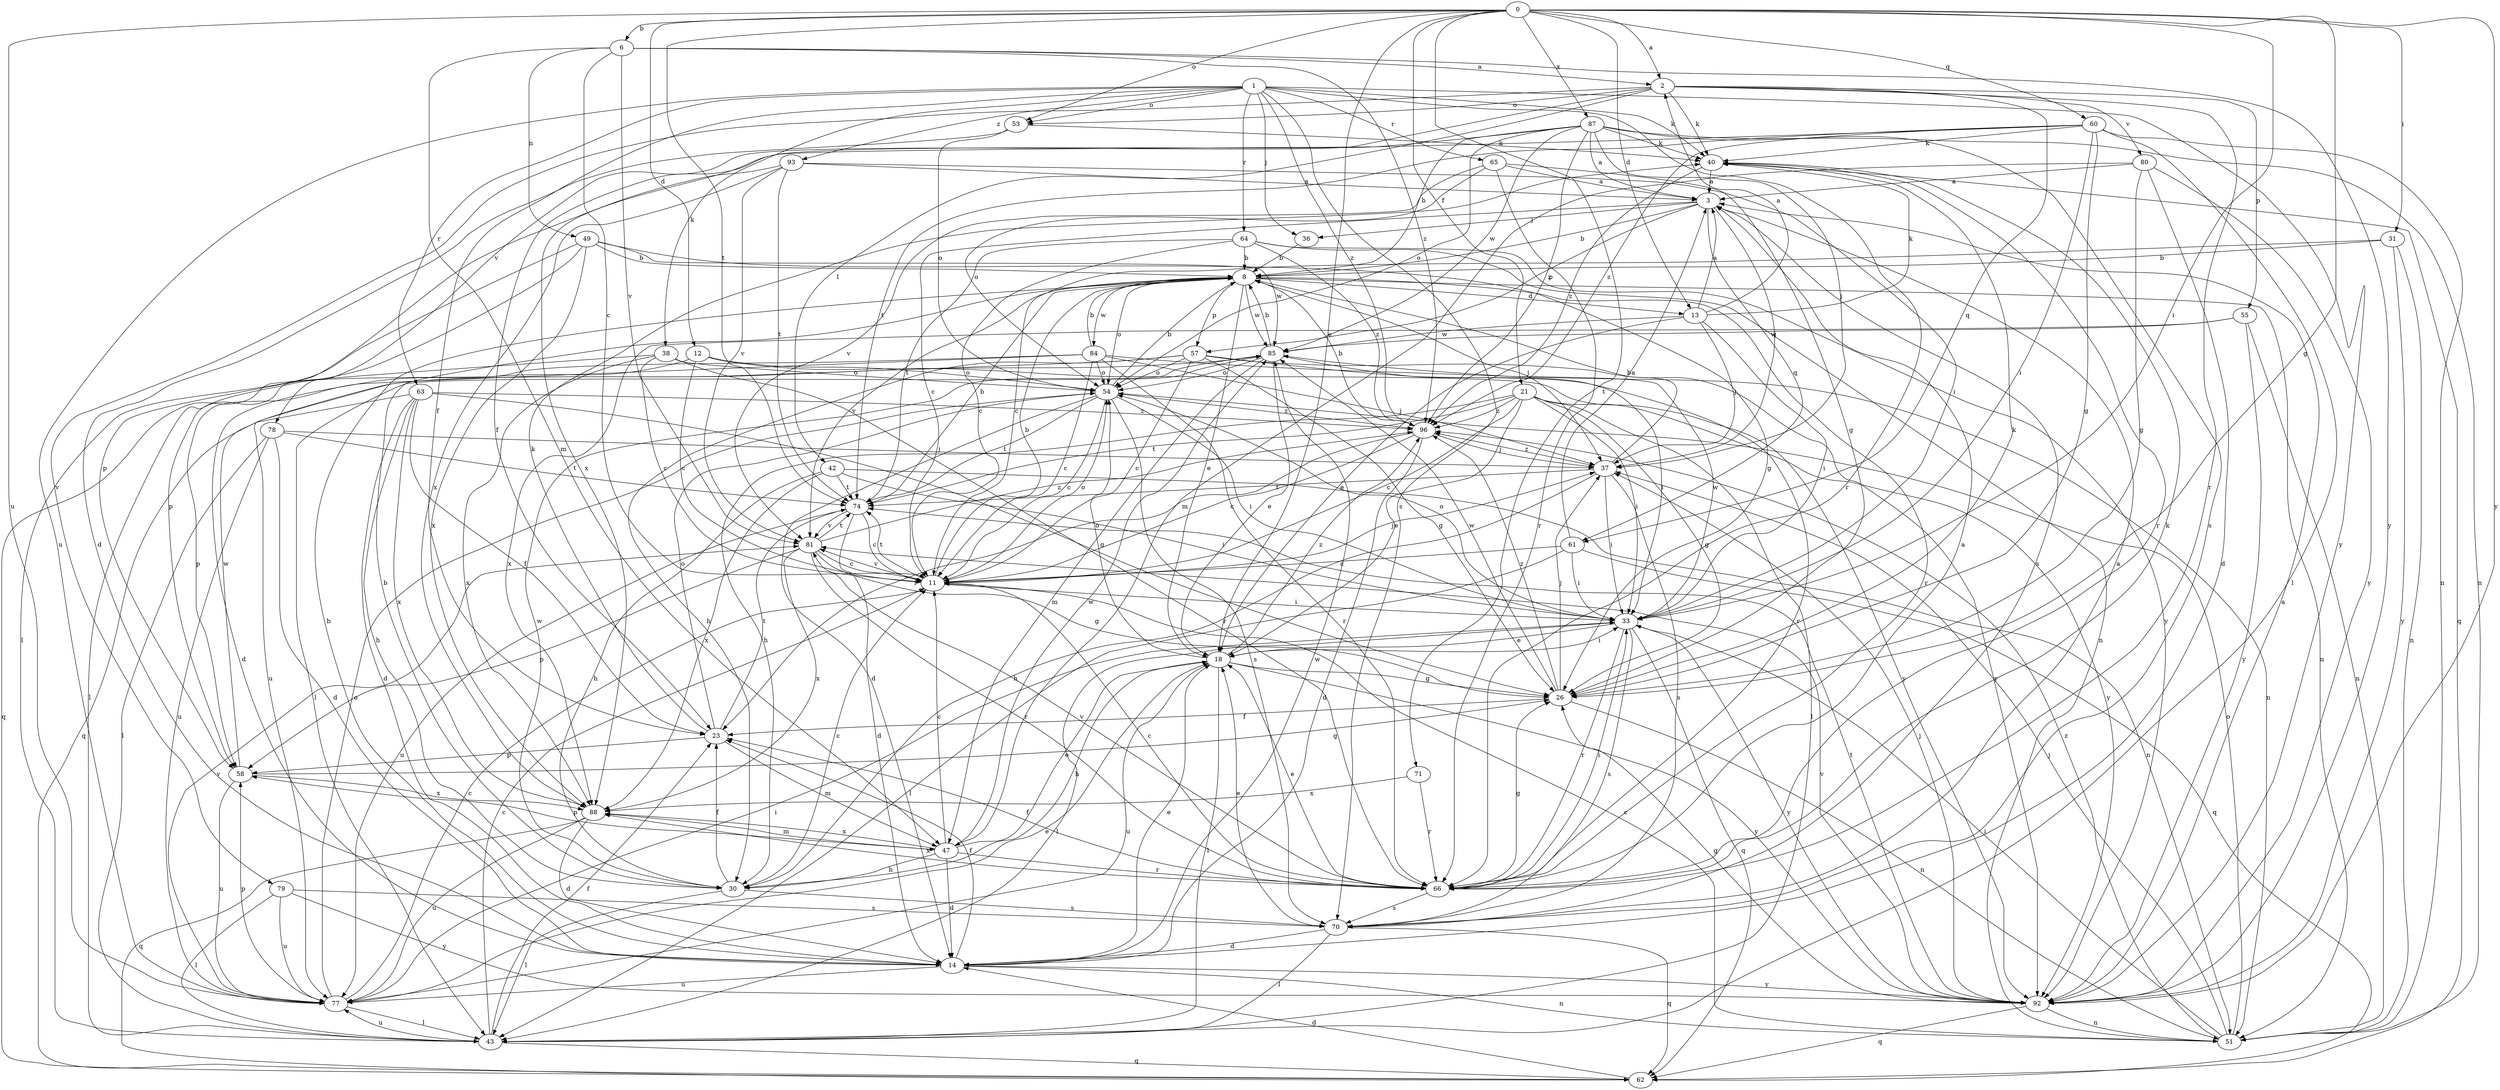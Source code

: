 strict digraph  {
0;
1;
2;
3;
6;
8;
11;
12;
13;
14;
18;
21;
23;
26;
30;
31;
33;
36;
37;
38;
40;
42;
43;
47;
49;
51;
53;
54;
55;
57;
58;
60;
61;
62;
63;
64;
65;
66;
70;
71;
74;
77;
78;
79;
80;
81;
84;
85;
87;
88;
92;
93;
96;
0 -> 2  [label=a];
0 -> 6  [label=b];
0 -> 12  [label=d];
0 -> 13  [label=d];
0 -> 18  [label=e];
0 -> 21  [label=f];
0 -> 26  [label=g];
0 -> 31  [label=i];
0 -> 33  [label=i];
0 -> 53  [label=o];
0 -> 60  [label=q];
0 -> 71  [label=t];
0 -> 74  [label=t];
0 -> 77  [label=u];
0 -> 87  [label=x];
0 -> 92  [label=y];
1 -> 23  [label=f];
1 -> 36  [label=j];
1 -> 38  [label=k];
1 -> 40  [label=k];
1 -> 53  [label=o];
1 -> 63  [label=r];
1 -> 64  [label=r];
1 -> 65  [label=r];
1 -> 66  [label=r];
1 -> 70  [label=s];
1 -> 77  [label=u];
1 -> 92  [label=y];
1 -> 93  [label=z];
1 -> 96  [label=z];
2 -> 40  [label=k];
2 -> 42  [label=l];
2 -> 53  [label=o];
2 -> 55  [label=p];
2 -> 61  [label=q];
2 -> 66  [label=r];
2 -> 78  [label=v];
2 -> 79  [label=v];
2 -> 80  [label=v];
3 -> 8  [label=b];
3 -> 11  [label=c];
3 -> 36  [label=j];
3 -> 37  [label=j];
3 -> 57  [label=p];
3 -> 61  [label=q];
3 -> 70  [label=s];
6 -> 2  [label=a];
6 -> 11  [label=c];
6 -> 47  [label=m];
6 -> 49  [label=n];
6 -> 81  [label=v];
6 -> 92  [label=y];
6 -> 96  [label=z];
8 -> 13  [label=d];
8 -> 18  [label=e];
8 -> 37  [label=j];
8 -> 51  [label=n];
8 -> 54  [label=o];
8 -> 57  [label=p];
8 -> 66  [label=r];
8 -> 81  [label=v];
8 -> 84  [label=w];
8 -> 85  [label=w];
11 -> 8  [label=b];
11 -> 33  [label=i];
11 -> 37  [label=j];
11 -> 54  [label=o];
11 -> 74  [label=t];
11 -> 81  [label=v];
12 -> 11  [label=c];
12 -> 14  [label=d];
12 -> 54  [label=o];
12 -> 92  [label=y];
13 -> 2  [label=a];
13 -> 3  [label=a];
13 -> 18  [label=e];
13 -> 33  [label=i];
13 -> 37  [label=j];
13 -> 40  [label=k];
13 -> 85  [label=w];
14 -> 8  [label=b];
14 -> 18  [label=e];
14 -> 23  [label=f];
14 -> 51  [label=n];
14 -> 77  [label=u];
14 -> 85  [label=w];
14 -> 92  [label=y];
18 -> 26  [label=g];
18 -> 30  [label=h];
18 -> 33  [label=i];
18 -> 43  [label=l];
18 -> 54  [label=o];
18 -> 77  [label=u];
18 -> 92  [label=y];
18 -> 96  [label=z];
21 -> 11  [label=c];
21 -> 18  [label=e];
21 -> 26  [label=g];
21 -> 30  [label=h];
21 -> 33  [label=i];
21 -> 43  [label=l];
21 -> 74  [label=t];
21 -> 92  [label=y];
21 -> 96  [label=z];
23 -> 40  [label=k];
23 -> 47  [label=m];
23 -> 54  [label=o];
23 -> 58  [label=p];
23 -> 74  [label=t];
26 -> 23  [label=f];
26 -> 37  [label=j];
26 -> 40  [label=k];
26 -> 51  [label=n];
26 -> 85  [label=w];
26 -> 96  [label=z];
30 -> 8  [label=b];
30 -> 11  [label=c];
30 -> 23  [label=f];
30 -> 43  [label=l];
30 -> 70  [label=s];
30 -> 85  [label=w];
31 -> 8  [label=b];
31 -> 11  [label=c];
31 -> 51  [label=n];
31 -> 92  [label=y];
33 -> 18  [label=e];
33 -> 43  [label=l];
33 -> 54  [label=o];
33 -> 62  [label=q];
33 -> 66  [label=r];
33 -> 70  [label=s];
33 -> 85  [label=w];
33 -> 92  [label=y];
36 -> 8  [label=b];
37 -> 8  [label=b];
37 -> 30  [label=h];
37 -> 33  [label=i];
37 -> 70  [label=s];
37 -> 74  [label=t];
37 -> 96  [label=z];
38 -> 11  [label=c];
38 -> 54  [label=o];
38 -> 62  [label=q];
38 -> 66  [label=r];
38 -> 88  [label=x];
40 -> 3  [label=a];
40 -> 62  [label=q];
40 -> 66  [label=r];
40 -> 96  [label=z];
42 -> 30  [label=h];
42 -> 33  [label=i];
42 -> 51  [label=n];
42 -> 74  [label=t];
42 -> 88  [label=x];
43 -> 11  [label=c];
43 -> 23  [label=f];
43 -> 62  [label=q];
43 -> 77  [label=u];
47 -> 11  [label=c];
47 -> 14  [label=d];
47 -> 18  [label=e];
47 -> 30  [label=h];
47 -> 58  [label=p];
47 -> 66  [label=r];
47 -> 85  [label=w];
47 -> 88  [label=x];
49 -> 8  [label=b];
49 -> 26  [label=g];
49 -> 43  [label=l];
49 -> 58  [label=p];
49 -> 85  [label=w];
49 -> 88  [label=x];
51 -> 11  [label=c];
51 -> 33  [label=i];
51 -> 37  [label=j];
51 -> 54  [label=o];
51 -> 96  [label=z];
53 -> 14  [label=d];
53 -> 40  [label=k];
53 -> 54  [label=o];
54 -> 8  [label=b];
54 -> 11  [label=c];
54 -> 14  [label=d];
54 -> 33  [label=i];
54 -> 70  [label=s];
54 -> 74  [label=t];
54 -> 96  [label=z];
55 -> 51  [label=n];
55 -> 85  [label=w];
55 -> 88  [label=x];
55 -> 92  [label=y];
57 -> 11  [label=c];
57 -> 26  [label=g];
57 -> 30  [label=h];
57 -> 54  [label=o];
57 -> 66  [label=r];
57 -> 77  [label=u];
57 -> 92  [label=y];
58 -> 26  [label=g];
58 -> 77  [label=u];
58 -> 85  [label=w];
58 -> 88  [label=x];
60 -> 23  [label=f];
60 -> 26  [label=g];
60 -> 33  [label=i];
60 -> 40  [label=k];
60 -> 43  [label=l];
60 -> 51  [label=n];
60 -> 74  [label=t];
60 -> 96  [label=z];
61 -> 3  [label=a];
61 -> 11  [label=c];
61 -> 33  [label=i];
61 -> 43  [label=l];
61 -> 62  [label=q];
62 -> 14  [label=d];
63 -> 14  [label=d];
63 -> 23  [label=f];
63 -> 26  [label=g];
63 -> 30  [label=h];
63 -> 62  [label=q];
63 -> 88  [label=x];
63 -> 96  [label=z];
64 -> 8  [label=b];
64 -> 11  [label=c];
64 -> 51  [label=n];
64 -> 74  [label=t];
64 -> 92  [label=y];
64 -> 96  [label=z];
65 -> 3  [label=a];
65 -> 26  [label=g];
65 -> 54  [label=o];
65 -> 66  [label=r];
65 -> 81  [label=v];
66 -> 3  [label=a];
66 -> 11  [label=c];
66 -> 18  [label=e];
66 -> 23  [label=f];
66 -> 26  [label=g];
66 -> 33  [label=i];
66 -> 40  [label=k];
66 -> 70  [label=s];
66 -> 81  [label=v];
66 -> 88  [label=x];
70 -> 3  [label=a];
70 -> 14  [label=d];
70 -> 18  [label=e];
70 -> 43  [label=l];
70 -> 62  [label=q];
71 -> 66  [label=r];
71 -> 88  [label=x];
74 -> 8  [label=b];
74 -> 11  [label=c];
74 -> 14  [label=d];
74 -> 77  [label=u];
74 -> 81  [label=v];
77 -> 11  [label=c];
77 -> 18  [label=e];
77 -> 33  [label=i];
77 -> 43  [label=l];
77 -> 54  [label=o];
77 -> 58  [label=p];
77 -> 81  [label=v];
78 -> 14  [label=d];
78 -> 37  [label=j];
78 -> 43  [label=l];
78 -> 74  [label=t];
78 -> 77  [label=u];
79 -> 43  [label=l];
79 -> 70  [label=s];
79 -> 77  [label=u];
79 -> 92  [label=y];
80 -> 3  [label=a];
80 -> 14  [label=d];
80 -> 26  [label=g];
80 -> 47  [label=m];
80 -> 92  [label=y];
81 -> 11  [label=c];
81 -> 26  [label=g];
81 -> 58  [label=p];
81 -> 66  [label=r];
81 -> 74  [label=t];
81 -> 88  [label=x];
81 -> 96  [label=z];
84 -> 8  [label=b];
84 -> 11  [label=c];
84 -> 37  [label=j];
84 -> 43  [label=l];
84 -> 51  [label=n];
84 -> 54  [label=o];
84 -> 58  [label=p];
84 -> 66  [label=r];
85 -> 8  [label=b];
85 -> 18  [label=e];
85 -> 33  [label=i];
85 -> 43  [label=l];
85 -> 47  [label=m];
85 -> 54  [label=o];
87 -> 3  [label=a];
87 -> 8  [label=b];
87 -> 37  [label=j];
87 -> 40  [label=k];
87 -> 51  [label=n];
87 -> 54  [label=o];
87 -> 70  [label=s];
87 -> 85  [label=w];
87 -> 88  [label=x];
87 -> 96  [label=z];
88 -> 14  [label=d];
88 -> 47  [label=m];
88 -> 62  [label=q];
88 -> 77  [label=u];
92 -> 3  [label=a];
92 -> 26  [label=g];
92 -> 37  [label=j];
92 -> 51  [label=n];
92 -> 62  [label=q];
92 -> 74  [label=t];
92 -> 81  [label=v];
93 -> 3  [label=a];
93 -> 33  [label=i];
93 -> 58  [label=p];
93 -> 74  [label=t];
93 -> 81  [label=v];
93 -> 88  [label=x];
96 -> 8  [label=b];
96 -> 11  [label=c];
96 -> 14  [label=d];
96 -> 23  [label=f];
96 -> 37  [label=j];
}

